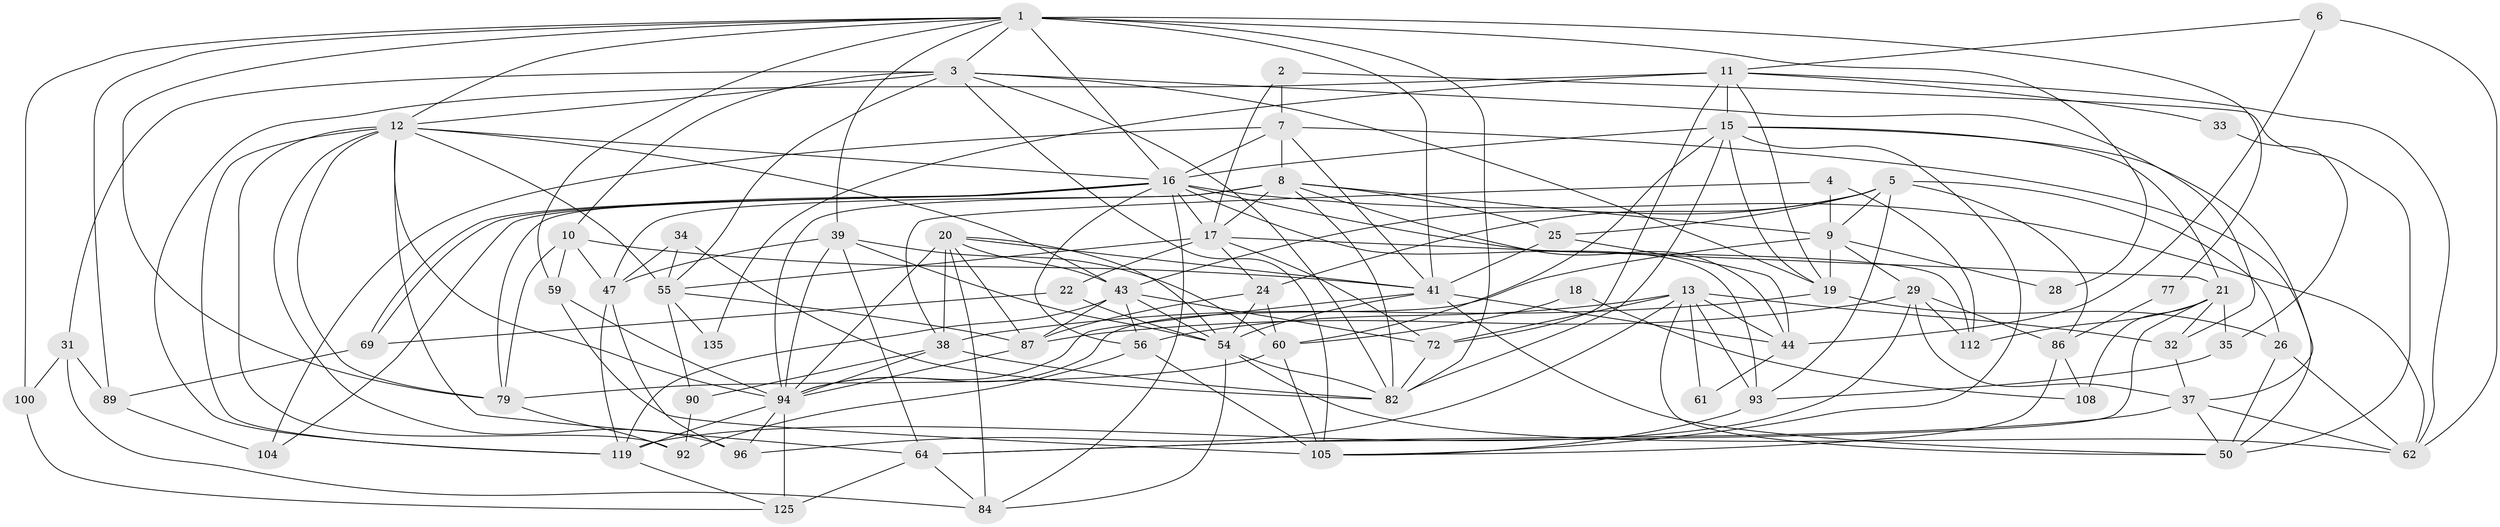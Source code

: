 // original degree distribution, {6: 0.07913669064748201, 3: 0.31654676258992803, 5: 0.18705035971223022, 7: 0.06474820143884892, 2: 0.12949640287769784, 4: 0.2158273381294964, 9: 0.007194244604316547}
// Generated by graph-tools (version 1.1) at 2025/15/03/09/25 04:15:19]
// undirected, 69 vertices, 193 edges
graph export_dot {
graph [start="1"]
  node [color=gray90,style=filled];
  1 [super="+75+127+101+51"];
  2 [super="+74"];
  3 [super="+126+110+36"];
  4 [super="+57"];
  5 [super="+68"];
  6;
  7 [super="+106"];
  8 [super="+88+123+14"];
  9 [super="+48"];
  10 [super="+53"];
  11 [super="+52"];
  12 [super="+138+73"];
  13 [super="+66"];
  15 [super="+131"];
  16 [super="+30+23+76+132"];
  17 [super="+71+111"];
  18;
  19 [super="+46"];
  20 [super="+98+80"];
  21;
  22;
  24;
  25;
  26 [super="+27"];
  28;
  29 [super="+49"];
  31 [super="+81"];
  32 [super="+40"];
  33;
  34 [super="+103"];
  35;
  37 [super="+133"];
  38 [super="+70"];
  39 [super="+122+58"];
  41 [super="+78+97+83"];
  43 [super="+45+63"];
  44 [super="+67"];
  47 [super="+85+107"];
  50 [super="+115"];
  54 [super="+95+120"];
  55 [super="+65"];
  56;
  59;
  60 [super="+117"];
  61;
  62 [super="+139"];
  64 [super="+114"];
  69;
  72;
  77;
  79 [super="+121"];
  82 [super="+102"];
  84 [super="+109"];
  86 [super="+124"];
  87;
  89 [super="+99"];
  90;
  92;
  93 [super="+116"];
  94 [super="+129"];
  96;
  100;
  104;
  105 [super="+134"];
  108;
  112;
  119 [super="+137"];
  125;
  135;
  1 -- 82 [weight=2];
  1 -- 39 [weight=2];
  1 -- 77;
  1 -- 100;
  1 -- 28;
  1 -- 89;
  1 -- 41;
  1 -- 59;
  1 -- 79;
  1 -- 3;
  1 -- 12;
  1 -- 16 [weight=3];
  2 -- 17;
  2 -- 7;
  2 -- 50;
  3 -- 55;
  3 -- 10;
  3 -- 12;
  3 -- 31;
  3 -- 19 [weight=2];
  3 -- 32;
  3 -- 82;
  3 -- 105;
  4 -- 112;
  4 -- 38;
  4 -- 9;
  5 -- 24;
  5 -- 86;
  5 -- 26 [weight=2];
  5 -- 25;
  5 -- 93;
  5 -- 43;
  5 -- 9;
  6 -- 11;
  6 -- 62;
  6 -- 44;
  7 -- 16 [weight=2];
  7 -- 50;
  7 -- 104;
  7 -- 41;
  7 -- 8;
  8 -- 44;
  8 -- 47 [weight=2];
  8 -- 94;
  8 -- 17;
  8 -- 9;
  8 -- 82;
  8 -- 25;
  9 -- 19 [weight=2];
  9 -- 28;
  9 -- 29;
  9 -- 94;
  10 -- 59;
  10 -- 41;
  10 -- 79;
  10 -- 47;
  11 -- 72;
  11 -- 15;
  11 -- 135 [weight=2];
  11 -- 119;
  11 -- 33;
  11 -- 62;
  11 -- 19;
  12 -- 64;
  12 -- 55;
  12 -- 119;
  12 -- 92;
  12 -- 96;
  12 -- 94;
  12 -- 43;
  12 -- 79;
  12 -- 16;
  13 -- 56;
  13 -- 93;
  13 -- 44;
  13 -- 50;
  13 -- 32;
  13 -- 96;
  13 -- 72;
  13 -- 61;
  15 -- 21;
  15 -- 16 [weight=2];
  15 -- 37;
  15 -- 105;
  15 -- 60;
  15 -- 19;
  15 -- 82;
  16 -- 69;
  16 -- 69;
  16 -- 17;
  16 -- 104;
  16 -- 112;
  16 -- 79;
  16 -- 84;
  16 -- 56;
  16 -- 62;
  16 -- 93;
  17 -- 24;
  17 -- 21;
  17 -- 22;
  17 -- 55;
  17 -- 72;
  18 -- 108;
  18 -- 60;
  19 -- 38;
  19 -- 26;
  20 -- 87;
  20 -- 38;
  20 -- 84;
  20 -- 41;
  20 -- 43;
  20 -- 94;
  20 -- 54;
  21 -- 35;
  21 -- 108;
  21 -- 112;
  21 -- 32;
  21 -- 64;
  22 -- 54;
  22 -- 69;
  24 -- 87;
  24 -- 54;
  24 -- 60;
  25 -- 44;
  25 -- 41;
  26 -- 50;
  26 -- 62;
  29 -- 87;
  29 -- 86;
  29 -- 112;
  29 -- 37;
  29 -- 119;
  31 -- 100;
  31 -- 84;
  31 -- 89;
  32 -- 37;
  33 -- 35;
  34 -- 55;
  34 -- 47;
  34 -- 82;
  35 -- 93;
  37 -- 62;
  37 -- 50;
  37 -- 64;
  38 -- 90;
  38 -- 82;
  38 -- 94;
  39 -- 60;
  39 -- 47;
  39 -- 94;
  39 -- 64;
  39 -- 54;
  41 -- 44;
  41 -- 94;
  41 -- 54;
  41 -- 50;
  43 -- 56;
  43 -- 119;
  43 -- 72;
  43 -- 54;
  43 -- 87;
  44 -- 61;
  47 -- 119;
  47 -- 96;
  54 -- 62;
  54 -- 84;
  54 -- 82 [weight=2];
  55 -- 90;
  55 -- 135;
  55 -- 87;
  56 -- 105;
  56 -- 92;
  59 -- 94;
  59 -- 105;
  60 -- 105;
  60 -- 79;
  64 -- 125;
  64 -- 84;
  69 -- 89;
  72 -- 82;
  77 -- 86 [weight=2];
  79 -- 92;
  86 -- 105;
  86 -- 108;
  87 -- 94;
  89 -- 104;
  90 -- 92;
  93 -- 105;
  94 -- 96;
  94 -- 119;
  94 -- 125 [weight=2];
  100 -- 125;
  119 -- 125;
}
